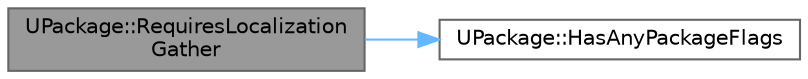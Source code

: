 digraph "UPackage::RequiresLocalizationGather"
{
 // INTERACTIVE_SVG=YES
 // LATEX_PDF_SIZE
  bgcolor="transparent";
  edge [fontname=Helvetica,fontsize=10,labelfontname=Helvetica,labelfontsize=10];
  node [fontname=Helvetica,fontsize=10,shape=box,height=0.2,width=0.4];
  rankdir="LR";
  Node1 [id="Node000001",label="UPackage::RequiresLocalization\lGather",height=0.2,width=0.4,color="gray40", fillcolor="grey60", style="filled", fontcolor="black",tooltip="Returns whether this package contains data required to be gathered for localization."];
  Node1 -> Node2 [id="edge1_Node000001_Node000002",color="steelblue1",style="solid",tooltip=" "];
  Node2 [id="Node000002",label="UPackage::HasAnyPackageFlags",height=0.2,width=0.4,color="grey40", fillcolor="white", style="filled",URL="$da/d4a/classUPackage.html#a76b17e67474073d56129e0782d19ba78",tooltip="Used to safely check whether the passed in flag is set."];
}
